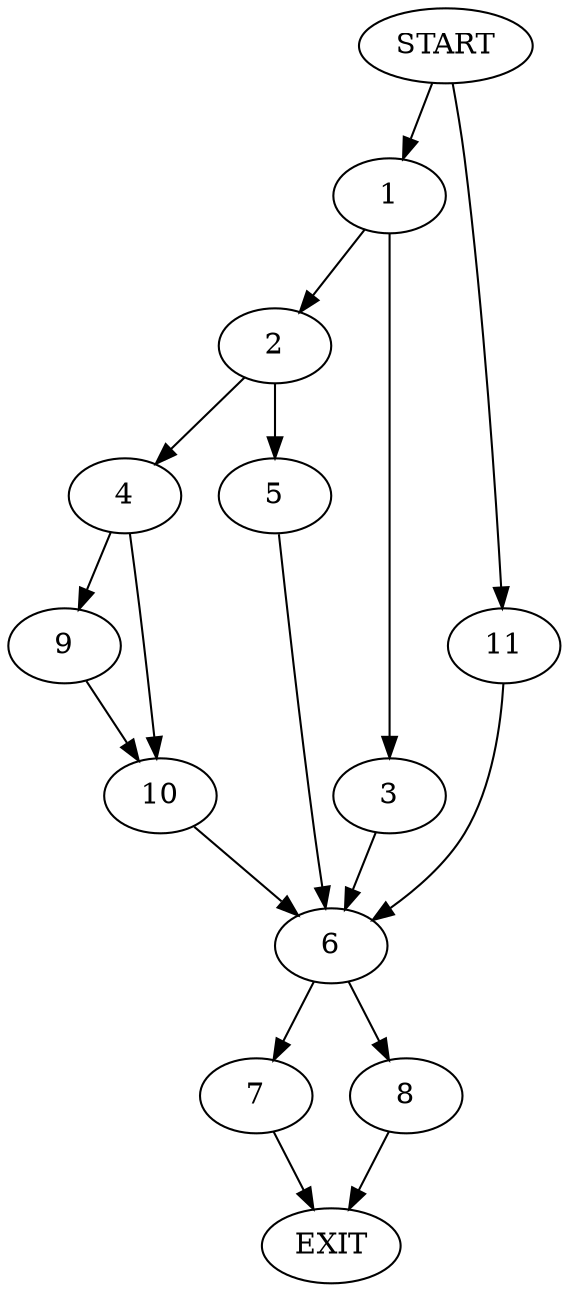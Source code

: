digraph {
0 [label="START"]
12 [label="EXIT"]
0 -> 1
1 -> 2
1 -> 3
2 -> 4
2 -> 5
3 -> 6
6 -> 7
6 -> 8
5 -> 6
4 -> 9
4 -> 10
9 -> 10
10 -> 6
0 -> 11
11 -> 6
8 -> 12
7 -> 12
}
